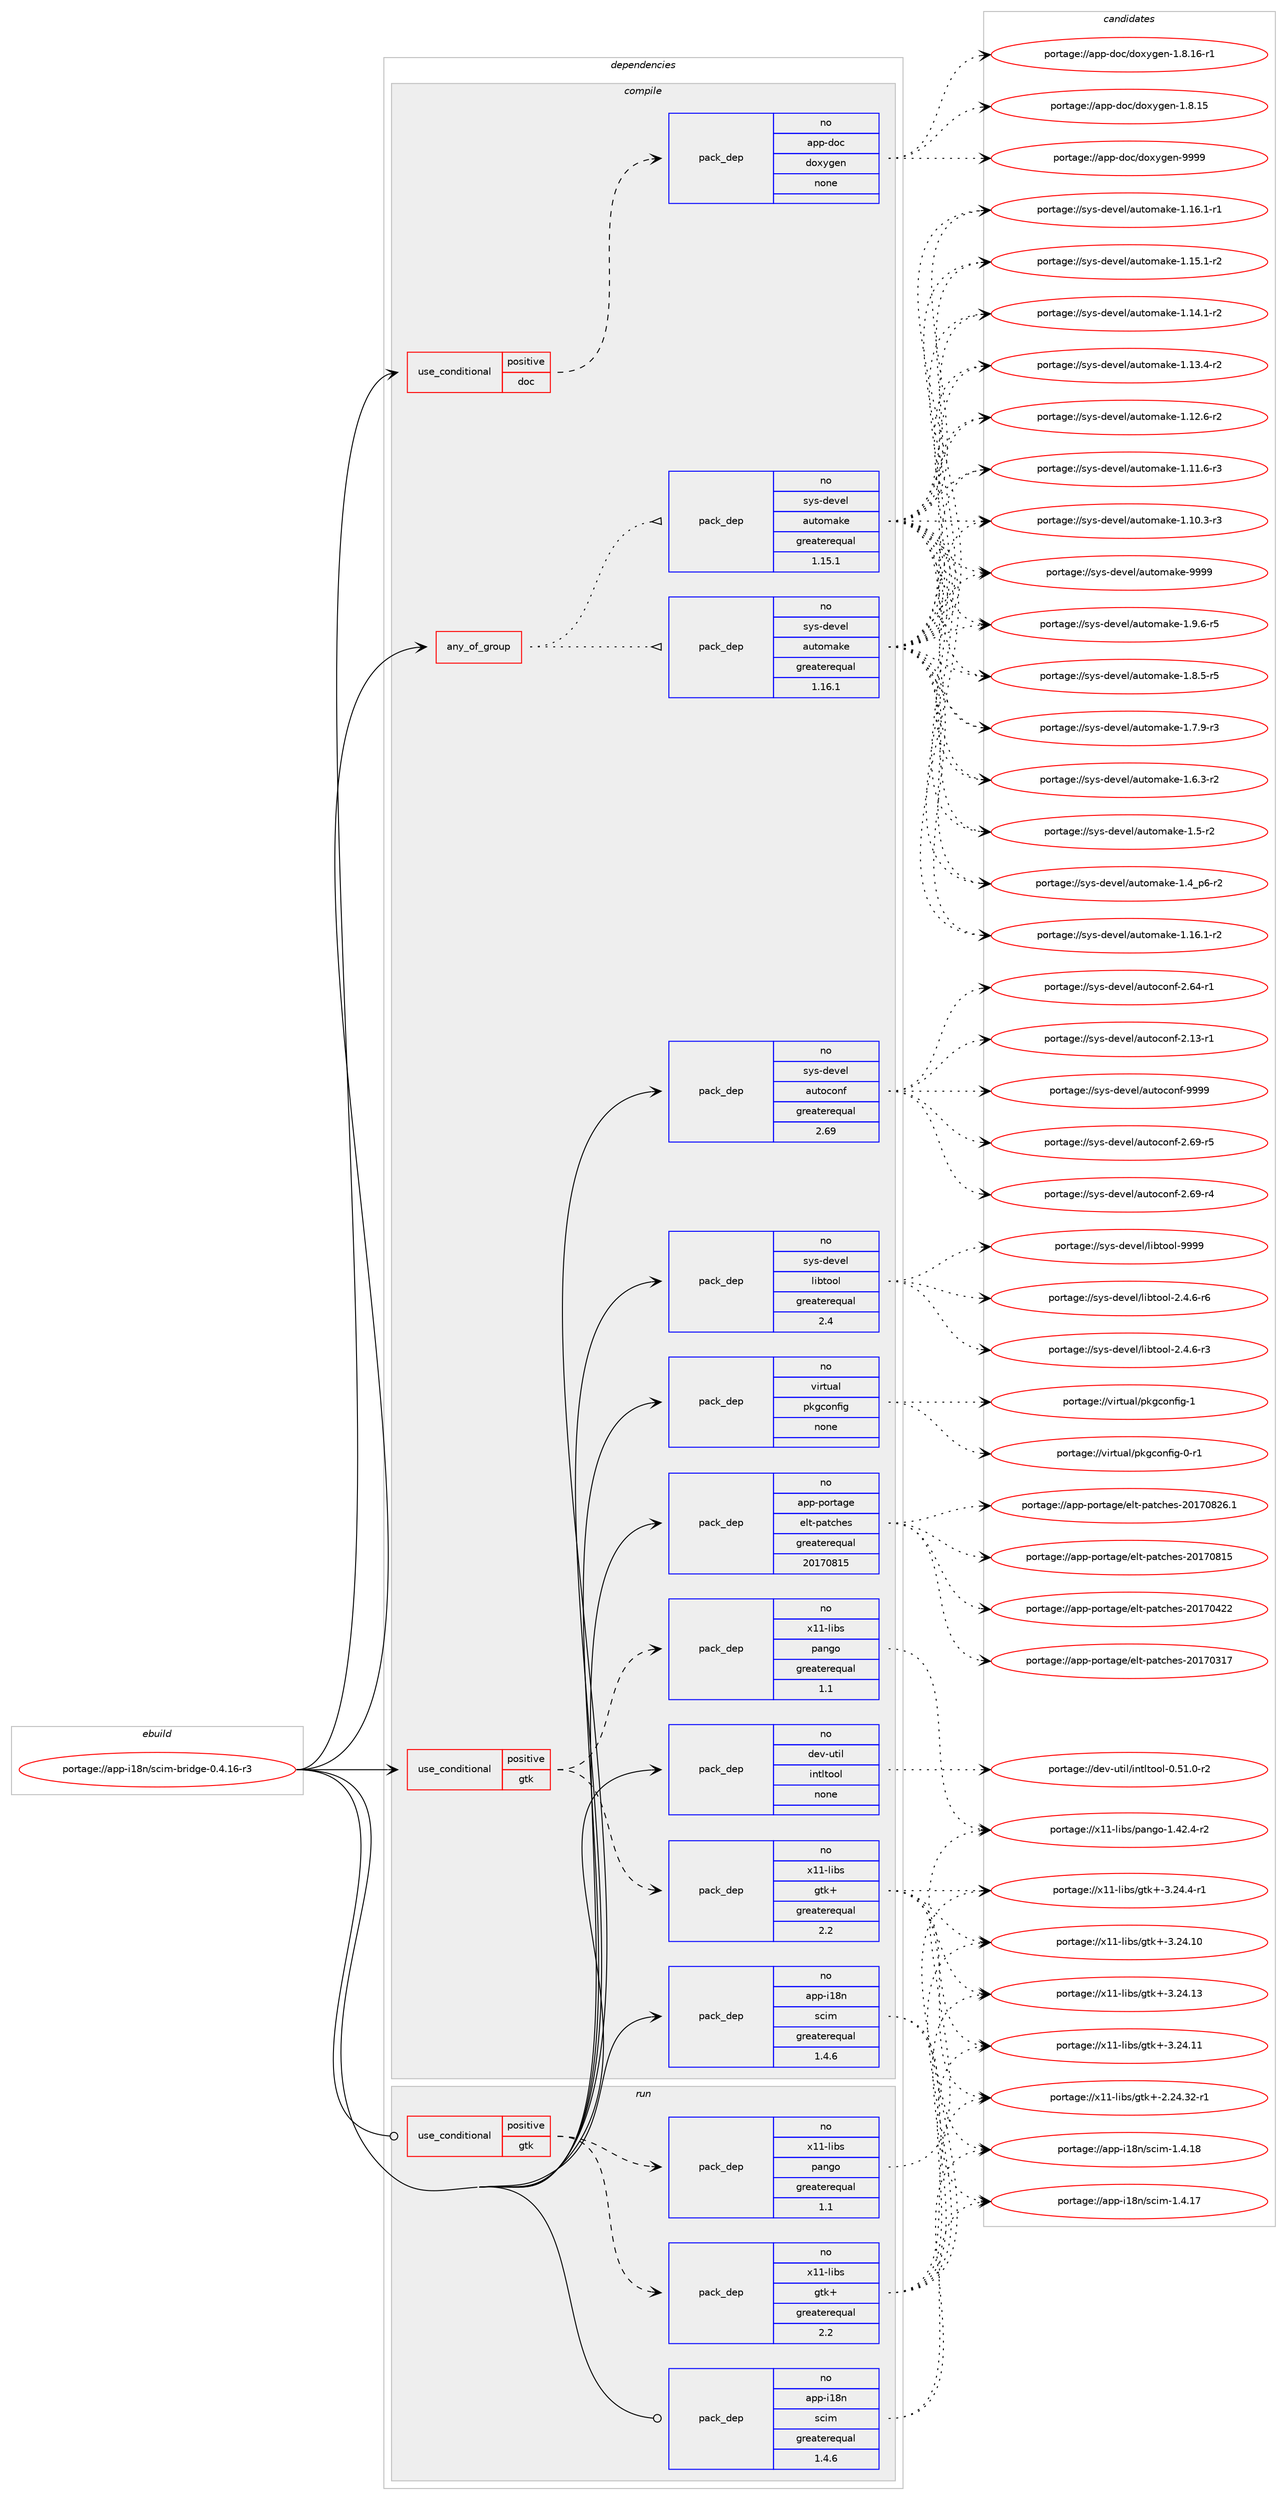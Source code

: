 digraph prolog {

# *************
# Graph options
# *************

newrank=true;
concentrate=true;
compound=true;
graph [rankdir=LR,fontname=Helvetica,fontsize=10,ranksep=1.5];#, ranksep=2.5, nodesep=0.2];
edge  [arrowhead=vee];
node  [fontname=Helvetica,fontsize=10];

# **********
# The ebuild
# **********

subgraph cluster_leftcol {
color=gray;
rank=same;
label=<<i>ebuild</i>>;
id [label="portage://app-i18n/scim-bridge-0.4.16-r3", color=red, width=4, href="../app-i18n/scim-bridge-0.4.16-r3.svg"];
}

# ****************
# The dependencies
# ****************

subgraph cluster_midcol {
color=gray;
label=<<i>dependencies</i>>;
subgraph cluster_compile {
fillcolor="#eeeeee";
style=filled;
label=<<i>compile</i>>;
subgraph any7992 {
dependency617143 [label=<<TABLE BORDER="0" CELLBORDER="1" CELLSPACING="0" CELLPADDING="4"><TR><TD CELLPADDING="10">any_of_group</TD></TR></TABLE>>, shape=none, color=red];subgraph pack464242 {
dependency617144 [label=<<TABLE BORDER="0" CELLBORDER="1" CELLSPACING="0" CELLPADDING="4" WIDTH="220"><TR><TD ROWSPAN="6" CELLPADDING="30">pack_dep</TD></TR><TR><TD WIDTH="110">no</TD></TR><TR><TD>sys-devel</TD></TR><TR><TD>automake</TD></TR><TR><TD>greaterequal</TD></TR><TR><TD>1.16.1</TD></TR></TABLE>>, shape=none, color=blue];
}
dependency617143:e -> dependency617144:w [weight=20,style="dotted",arrowhead="oinv"];
subgraph pack464243 {
dependency617145 [label=<<TABLE BORDER="0" CELLBORDER="1" CELLSPACING="0" CELLPADDING="4" WIDTH="220"><TR><TD ROWSPAN="6" CELLPADDING="30">pack_dep</TD></TR><TR><TD WIDTH="110">no</TD></TR><TR><TD>sys-devel</TD></TR><TR><TD>automake</TD></TR><TR><TD>greaterequal</TD></TR><TR><TD>1.15.1</TD></TR></TABLE>>, shape=none, color=blue];
}
dependency617143:e -> dependency617145:w [weight=20,style="dotted",arrowhead="oinv"];
}
id:e -> dependency617143:w [weight=20,style="solid",arrowhead="vee"];
subgraph cond144625 {
dependency617146 [label=<<TABLE BORDER="0" CELLBORDER="1" CELLSPACING="0" CELLPADDING="4"><TR><TD ROWSPAN="3" CELLPADDING="10">use_conditional</TD></TR><TR><TD>positive</TD></TR><TR><TD>doc</TD></TR></TABLE>>, shape=none, color=red];
subgraph pack464244 {
dependency617147 [label=<<TABLE BORDER="0" CELLBORDER="1" CELLSPACING="0" CELLPADDING="4" WIDTH="220"><TR><TD ROWSPAN="6" CELLPADDING="30">pack_dep</TD></TR><TR><TD WIDTH="110">no</TD></TR><TR><TD>app-doc</TD></TR><TR><TD>doxygen</TD></TR><TR><TD>none</TD></TR><TR><TD></TD></TR></TABLE>>, shape=none, color=blue];
}
dependency617146:e -> dependency617147:w [weight=20,style="dashed",arrowhead="vee"];
}
id:e -> dependency617146:w [weight=20,style="solid",arrowhead="vee"];
subgraph cond144626 {
dependency617148 [label=<<TABLE BORDER="0" CELLBORDER="1" CELLSPACING="0" CELLPADDING="4"><TR><TD ROWSPAN="3" CELLPADDING="10">use_conditional</TD></TR><TR><TD>positive</TD></TR><TR><TD>gtk</TD></TR></TABLE>>, shape=none, color=red];
subgraph pack464245 {
dependency617149 [label=<<TABLE BORDER="0" CELLBORDER="1" CELLSPACING="0" CELLPADDING="4" WIDTH="220"><TR><TD ROWSPAN="6" CELLPADDING="30">pack_dep</TD></TR><TR><TD WIDTH="110">no</TD></TR><TR><TD>x11-libs</TD></TR><TR><TD>gtk+</TD></TR><TR><TD>greaterequal</TD></TR><TR><TD>2.2</TD></TR></TABLE>>, shape=none, color=blue];
}
dependency617148:e -> dependency617149:w [weight=20,style="dashed",arrowhead="vee"];
subgraph pack464246 {
dependency617150 [label=<<TABLE BORDER="0" CELLBORDER="1" CELLSPACING="0" CELLPADDING="4" WIDTH="220"><TR><TD ROWSPAN="6" CELLPADDING="30">pack_dep</TD></TR><TR><TD WIDTH="110">no</TD></TR><TR><TD>x11-libs</TD></TR><TR><TD>pango</TD></TR><TR><TD>greaterequal</TD></TR><TR><TD>1.1</TD></TR></TABLE>>, shape=none, color=blue];
}
dependency617148:e -> dependency617150:w [weight=20,style="dashed",arrowhead="vee"];
}
id:e -> dependency617148:w [weight=20,style="solid",arrowhead="vee"];
subgraph pack464247 {
dependency617151 [label=<<TABLE BORDER="0" CELLBORDER="1" CELLSPACING="0" CELLPADDING="4" WIDTH="220"><TR><TD ROWSPAN="6" CELLPADDING="30">pack_dep</TD></TR><TR><TD WIDTH="110">no</TD></TR><TR><TD>app-i18n</TD></TR><TR><TD>scim</TD></TR><TR><TD>greaterequal</TD></TR><TR><TD>1.4.6</TD></TR></TABLE>>, shape=none, color=blue];
}
id:e -> dependency617151:w [weight=20,style="solid",arrowhead="vee"];
subgraph pack464248 {
dependency617152 [label=<<TABLE BORDER="0" CELLBORDER="1" CELLSPACING="0" CELLPADDING="4" WIDTH="220"><TR><TD ROWSPAN="6" CELLPADDING="30">pack_dep</TD></TR><TR><TD WIDTH="110">no</TD></TR><TR><TD>app-portage</TD></TR><TR><TD>elt-patches</TD></TR><TR><TD>greaterequal</TD></TR><TR><TD>20170815</TD></TR></TABLE>>, shape=none, color=blue];
}
id:e -> dependency617152:w [weight=20,style="solid",arrowhead="vee"];
subgraph pack464249 {
dependency617153 [label=<<TABLE BORDER="0" CELLBORDER="1" CELLSPACING="0" CELLPADDING="4" WIDTH="220"><TR><TD ROWSPAN="6" CELLPADDING="30">pack_dep</TD></TR><TR><TD WIDTH="110">no</TD></TR><TR><TD>dev-util</TD></TR><TR><TD>intltool</TD></TR><TR><TD>none</TD></TR><TR><TD></TD></TR></TABLE>>, shape=none, color=blue];
}
id:e -> dependency617153:w [weight=20,style="solid",arrowhead="vee"];
subgraph pack464250 {
dependency617154 [label=<<TABLE BORDER="0" CELLBORDER="1" CELLSPACING="0" CELLPADDING="4" WIDTH="220"><TR><TD ROWSPAN="6" CELLPADDING="30">pack_dep</TD></TR><TR><TD WIDTH="110">no</TD></TR><TR><TD>sys-devel</TD></TR><TR><TD>autoconf</TD></TR><TR><TD>greaterequal</TD></TR><TR><TD>2.69</TD></TR></TABLE>>, shape=none, color=blue];
}
id:e -> dependency617154:w [weight=20,style="solid",arrowhead="vee"];
subgraph pack464251 {
dependency617155 [label=<<TABLE BORDER="0" CELLBORDER="1" CELLSPACING="0" CELLPADDING="4" WIDTH="220"><TR><TD ROWSPAN="6" CELLPADDING="30">pack_dep</TD></TR><TR><TD WIDTH="110">no</TD></TR><TR><TD>sys-devel</TD></TR><TR><TD>libtool</TD></TR><TR><TD>greaterequal</TD></TR><TR><TD>2.4</TD></TR></TABLE>>, shape=none, color=blue];
}
id:e -> dependency617155:w [weight=20,style="solid",arrowhead="vee"];
subgraph pack464252 {
dependency617156 [label=<<TABLE BORDER="0" CELLBORDER="1" CELLSPACING="0" CELLPADDING="4" WIDTH="220"><TR><TD ROWSPAN="6" CELLPADDING="30">pack_dep</TD></TR><TR><TD WIDTH="110">no</TD></TR><TR><TD>virtual</TD></TR><TR><TD>pkgconfig</TD></TR><TR><TD>none</TD></TR><TR><TD></TD></TR></TABLE>>, shape=none, color=blue];
}
id:e -> dependency617156:w [weight=20,style="solid",arrowhead="vee"];
}
subgraph cluster_compileandrun {
fillcolor="#eeeeee";
style=filled;
label=<<i>compile and run</i>>;
}
subgraph cluster_run {
fillcolor="#eeeeee";
style=filled;
label=<<i>run</i>>;
subgraph cond144627 {
dependency617157 [label=<<TABLE BORDER="0" CELLBORDER="1" CELLSPACING="0" CELLPADDING="4"><TR><TD ROWSPAN="3" CELLPADDING="10">use_conditional</TD></TR><TR><TD>positive</TD></TR><TR><TD>gtk</TD></TR></TABLE>>, shape=none, color=red];
subgraph pack464253 {
dependency617158 [label=<<TABLE BORDER="0" CELLBORDER="1" CELLSPACING="0" CELLPADDING="4" WIDTH="220"><TR><TD ROWSPAN="6" CELLPADDING="30">pack_dep</TD></TR><TR><TD WIDTH="110">no</TD></TR><TR><TD>x11-libs</TD></TR><TR><TD>gtk+</TD></TR><TR><TD>greaterequal</TD></TR><TR><TD>2.2</TD></TR></TABLE>>, shape=none, color=blue];
}
dependency617157:e -> dependency617158:w [weight=20,style="dashed",arrowhead="vee"];
subgraph pack464254 {
dependency617159 [label=<<TABLE BORDER="0" CELLBORDER="1" CELLSPACING="0" CELLPADDING="4" WIDTH="220"><TR><TD ROWSPAN="6" CELLPADDING="30">pack_dep</TD></TR><TR><TD WIDTH="110">no</TD></TR><TR><TD>x11-libs</TD></TR><TR><TD>pango</TD></TR><TR><TD>greaterequal</TD></TR><TR><TD>1.1</TD></TR></TABLE>>, shape=none, color=blue];
}
dependency617157:e -> dependency617159:w [weight=20,style="dashed",arrowhead="vee"];
}
id:e -> dependency617157:w [weight=20,style="solid",arrowhead="odot"];
subgraph pack464255 {
dependency617160 [label=<<TABLE BORDER="0" CELLBORDER="1" CELLSPACING="0" CELLPADDING="4" WIDTH="220"><TR><TD ROWSPAN="6" CELLPADDING="30">pack_dep</TD></TR><TR><TD WIDTH="110">no</TD></TR><TR><TD>app-i18n</TD></TR><TR><TD>scim</TD></TR><TR><TD>greaterequal</TD></TR><TR><TD>1.4.6</TD></TR></TABLE>>, shape=none, color=blue];
}
id:e -> dependency617160:w [weight=20,style="solid",arrowhead="odot"];
}
}

# **************
# The candidates
# **************

subgraph cluster_choices {
rank=same;
color=gray;
label=<<i>candidates</i>>;

subgraph choice464242 {
color=black;
nodesep=1;
choice115121115451001011181011084797117116111109971071014557575757 [label="portage://sys-devel/automake-9999", color=red, width=4,href="../sys-devel/automake-9999.svg"];
choice115121115451001011181011084797117116111109971071014549465746544511453 [label="portage://sys-devel/automake-1.9.6-r5", color=red, width=4,href="../sys-devel/automake-1.9.6-r5.svg"];
choice115121115451001011181011084797117116111109971071014549465646534511453 [label="portage://sys-devel/automake-1.8.5-r5", color=red, width=4,href="../sys-devel/automake-1.8.5-r5.svg"];
choice115121115451001011181011084797117116111109971071014549465546574511451 [label="portage://sys-devel/automake-1.7.9-r3", color=red, width=4,href="../sys-devel/automake-1.7.9-r3.svg"];
choice115121115451001011181011084797117116111109971071014549465446514511450 [label="portage://sys-devel/automake-1.6.3-r2", color=red, width=4,href="../sys-devel/automake-1.6.3-r2.svg"];
choice11512111545100101118101108479711711611110997107101454946534511450 [label="portage://sys-devel/automake-1.5-r2", color=red, width=4,href="../sys-devel/automake-1.5-r2.svg"];
choice115121115451001011181011084797117116111109971071014549465295112544511450 [label="portage://sys-devel/automake-1.4_p6-r2", color=red, width=4,href="../sys-devel/automake-1.4_p6-r2.svg"];
choice11512111545100101118101108479711711611110997107101454946495446494511450 [label="portage://sys-devel/automake-1.16.1-r2", color=red, width=4,href="../sys-devel/automake-1.16.1-r2.svg"];
choice11512111545100101118101108479711711611110997107101454946495446494511449 [label="portage://sys-devel/automake-1.16.1-r1", color=red, width=4,href="../sys-devel/automake-1.16.1-r1.svg"];
choice11512111545100101118101108479711711611110997107101454946495346494511450 [label="portage://sys-devel/automake-1.15.1-r2", color=red, width=4,href="../sys-devel/automake-1.15.1-r2.svg"];
choice11512111545100101118101108479711711611110997107101454946495246494511450 [label="portage://sys-devel/automake-1.14.1-r2", color=red, width=4,href="../sys-devel/automake-1.14.1-r2.svg"];
choice11512111545100101118101108479711711611110997107101454946495146524511450 [label="portage://sys-devel/automake-1.13.4-r2", color=red, width=4,href="../sys-devel/automake-1.13.4-r2.svg"];
choice11512111545100101118101108479711711611110997107101454946495046544511450 [label="portage://sys-devel/automake-1.12.6-r2", color=red, width=4,href="../sys-devel/automake-1.12.6-r2.svg"];
choice11512111545100101118101108479711711611110997107101454946494946544511451 [label="portage://sys-devel/automake-1.11.6-r3", color=red, width=4,href="../sys-devel/automake-1.11.6-r3.svg"];
choice11512111545100101118101108479711711611110997107101454946494846514511451 [label="portage://sys-devel/automake-1.10.3-r3", color=red, width=4,href="../sys-devel/automake-1.10.3-r3.svg"];
dependency617144:e -> choice115121115451001011181011084797117116111109971071014557575757:w [style=dotted,weight="100"];
dependency617144:e -> choice115121115451001011181011084797117116111109971071014549465746544511453:w [style=dotted,weight="100"];
dependency617144:e -> choice115121115451001011181011084797117116111109971071014549465646534511453:w [style=dotted,weight="100"];
dependency617144:e -> choice115121115451001011181011084797117116111109971071014549465546574511451:w [style=dotted,weight="100"];
dependency617144:e -> choice115121115451001011181011084797117116111109971071014549465446514511450:w [style=dotted,weight="100"];
dependency617144:e -> choice11512111545100101118101108479711711611110997107101454946534511450:w [style=dotted,weight="100"];
dependency617144:e -> choice115121115451001011181011084797117116111109971071014549465295112544511450:w [style=dotted,weight="100"];
dependency617144:e -> choice11512111545100101118101108479711711611110997107101454946495446494511450:w [style=dotted,weight="100"];
dependency617144:e -> choice11512111545100101118101108479711711611110997107101454946495446494511449:w [style=dotted,weight="100"];
dependency617144:e -> choice11512111545100101118101108479711711611110997107101454946495346494511450:w [style=dotted,weight="100"];
dependency617144:e -> choice11512111545100101118101108479711711611110997107101454946495246494511450:w [style=dotted,weight="100"];
dependency617144:e -> choice11512111545100101118101108479711711611110997107101454946495146524511450:w [style=dotted,weight="100"];
dependency617144:e -> choice11512111545100101118101108479711711611110997107101454946495046544511450:w [style=dotted,weight="100"];
dependency617144:e -> choice11512111545100101118101108479711711611110997107101454946494946544511451:w [style=dotted,weight="100"];
dependency617144:e -> choice11512111545100101118101108479711711611110997107101454946494846514511451:w [style=dotted,weight="100"];
}
subgraph choice464243 {
color=black;
nodesep=1;
choice115121115451001011181011084797117116111109971071014557575757 [label="portage://sys-devel/automake-9999", color=red, width=4,href="../sys-devel/automake-9999.svg"];
choice115121115451001011181011084797117116111109971071014549465746544511453 [label="portage://sys-devel/automake-1.9.6-r5", color=red, width=4,href="../sys-devel/automake-1.9.6-r5.svg"];
choice115121115451001011181011084797117116111109971071014549465646534511453 [label="portage://sys-devel/automake-1.8.5-r5", color=red, width=4,href="../sys-devel/automake-1.8.5-r5.svg"];
choice115121115451001011181011084797117116111109971071014549465546574511451 [label="portage://sys-devel/automake-1.7.9-r3", color=red, width=4,href="../sys-devel/automake-1.7.9-r3.svg"];
choice115121115451001011181011084797117116111109971071014549465446514511450 [label="portage://sys-devel/automake-1.6.3-r2", color=red, width=4,href="../sys-devel/automake-1.6.3-r2.svg"];
choice11512111545100101118101108479711711611110997107101454946534511450 [label="portage://sys-devel/automake-1.5-r2", color=red, width=4,href="../sys-devel/automake-1.5-r2.svg"];
choice115121115451001011181011084797117116111109971071014549465295112544511450 [label="portage://sys-devel/automake-1.4_p6-r2", color=red, width=4,href="../sys-devel/automake-1.4_p6-r2.svg"];
choice11512111545100101118101108479711711611110997107101454946495446494511450 [label="portage://sys-devel/automake-1.16.1-r2", color=red, width=4,href="../sys-devel/automake-1.16.1-r2.svg"];
choice11512111545100101118101108479711711611110997107101454946495446494511449 [label="portage://sys-devel/automake-1.16.1-r1", color=red, width=4,href="../sys-devel/automake-1.16.1-r1.svg"];
choice11512111545100101118101108479711711611110997107101454946495346494511450 [label="portage://sys-devel/automake-1.15.1-r2", color=red, width=4,href="../sys-devel/automake-1.15.1-r2.svg"];
choice11512111545100101118101108479711711611110997107101454946495246494511450 [label="portage://sys-devel/automake-1.14.1-r2", color=red, width=4,href="../sys-devel/automake-1.14.1-r2.svg"];
choice11512111545100101118101108479711711611110997107101454946495146524511450 [label="portage://sys-devel/automake-1.13.4-r2", color=red, width=4,href="../sys-devel/automake-1.13.4-r2.svg"];
choice11512111545100101118101108479711711611110997107101454946495046544511450 [label="portage://sys-devel/automake-1.12.6-r2", color=red, width=4,href="../sys-devel/automake-1.12.6-r2.svg"];
choice11512111545100101118101108479711711611110997107101454946494946544511451 [label="portage://sys-devel/automake-1.11.6-r3", color=red, width=4,href="../sys-devel/automake-1.11.6-r3.svg"];
choice11512111545100101118101108479711711611110997107101454946494846514511451 [label="portage://sys-devel/automake-1.10.3-r3", color=red, width=4,href="../sys-devel/automake-1.10.3-r3.svg"];
dependency617145:e -> choice115121115451001011181011084797117116111109971071014557575757:w [style=dotted,weight="100"];
dependency617145:e -> choice115121115451001011181011084797117116111109971071014549465746544511453:w [style=dotted,weight="100"];
dependency617145:e -> choice115121115451001011181011084797117116111109971071014549465646534511453:w [style=dotted,weight="100"];
dependency617145:e -> choice115121115451001011181011084797117116111109971071014549465546574511451:w [style=dotted,weight="100"];
dependency617145:e -> choice115121115451001011181011084797117116111109971071014549465446514511450:w [style=dotted,weight="100"];
dependency617145:e -> choice11512111545100101118101108479711711611110997107101454946534511450:w [style=dotted,weight="100"];
dependency617145:e -> choice115121115451001011181011084797117116111109971071014549465295112544511450:w [style=dotted,weight="100"];
dependency617145:e -> choice11512111545100101118101108479711711611110997107101454946495446494511450:w [style=dotted,weight="100"];
dependency617145:e -> choice11512111545100101118101108479711711611110997107101454946495446494511449:w [style=dotted,weight="100"];
dependency617145:e -> choice11512111545100101118101108479711711611110997107101454946495346494511450:w [style=dotted,weight="100"];
dependency617145:e -> choice11512111545100101118101108479711711611110997107101454946495246494511450:w [style=dotted,weight="100"];
dependency617145:e -> choice11512111545100101118101108479711711611110997107101454946495146524511450:w [style=dotted,weight="100"];
dependency617145:e -> choice11512111545100101118101108479711711611110997107101454946495046544511450:w [style=dotted,weight="100"];
dependency617145:e -> choice11512111545100101118101108479711711611110997107101454946494946544511451:w [style=dotted,weight="100"];
dependency617145:e -> choice11512111545100101118101108479711711611110997107101454946494846514511451:w [style=dotted,weight="100"];
}
subgraph choice464244 {
color=black;
nodesep=1;
choice971121124510011199471001111201211031011104557575757 [label="portage://app-doc/doxygen-9999", color=red, width=4,href="../app-doc/doxygen-9999.svg"];
choice97112112451001119947100111120121103101110454946564649544511449 [label="portage://app-doc/doxygen-1.8.16-r1", color=red, width=4,href="../app-doc/doxygen-1.8.16-r1.svg"];
choice9711211245100111994710011112012110310111045494656464953 [label="portage://app-doc/doxygen-1.8.15", color=red, width=4,href="../app-doc/doxygen-1.8.15.svg"];
dependency617147:e -> choice971121124510011199471001111201211031011104557575757:w [style=dotted,weight="100"];
dependency617147:e -> choice97112112451001119947100111120121103101110454946564649544511449:w [style=dotted,weight="100"];
dependency617147:e -> choice9711211245100111994710011112012110310111045494656464953:w [style=dotted,weight="100"];
}
subgraph choice464245 {
color=black;
nodesep=1;
choice120494945108105981154710311610743455146505246524511449 [label="portage://x11-libs/gtk+-3.24.4-r1", color=red, width=4,href="../x11-libs/gtk+-3.24.4-r1.svg"];
choice1204949451081059811547103116107434551465052464951 [label="portage://x11-libs/gtk+-3.24.13", color=red, width=4,href="../x11-libs/gtk+-3.24.13.svg"];
choice1204949451081059811547103116107434551465052464949 [label="portage://x11-libs/gtk+-3.24.11", color=red, width=4,href="../x11-libs/gtk+-3.24.11.svg"];
choice1204949451081059811547103116107434551465052464948 [label="portage://x11-libs/gtk+-3.24.10", color=red, width=4,href="../x11-libs/gtk+-3.24.10.svg"];
choice12049494510810598115471031161074345504650524651504511449 [label="portage://x11-libs/gtk+-2.24.32-r1", color=red, width=4,href="../x11-libs/gtk+-2.24.32-r1.svg"];
dependency617149:e -> choice120494945108105981154710311610743455146505246524511449:w [style=dotted,weight="100"];
dependency617149:e -> choice1204949451081059811547103116107434551465052464951:w [style=dotted,weight="100"];
dependency617149:e -> choice1204949451081059811547103116107434551465052464949:w [style=dotted,weight="100"];
dependency617149:e -> choice1204949451081059811547103116107434551465052464948:w [style=dotted,weight="100"];
dependency617149:e -> choice12049494510810598115471031161074345504650524651504511449:w [style=dotted,weight="100"];
}
subgraph choice464246 {
color=black;
nodesep=1;
choice120494945108105981154711297110103111454946525046524511450 [label="portage://x11-libs/pango-1.42.4-r2", color=red, width=4,href="../x11-libs/pango-1.42.4-r2.svg"];
dependency617150:e -> choice120494945108105981154711297110103111454946525046524511450:w [style=dotted,weight="100"];
}
subgraph choice464247 {
color=black;
nodesep=1;
choice97112112451054956110471159910510945494652464956 [label="portage://app-i18n/scim-1.4.18", color=red, width=4,href="../app-i18n/scim-1.4.18.svg"];
choice97112112451054956110471159910510945494652464955 [label="portage://app-i18n/scim-1.4.17", color=red, width=4,href="../app-i18n/scim-1.4.17.svg"];
dependency617151:e -> choice97112112451054956110471159910510945494652464956:w [style=dotted,weight="100"];
dependency617151:e -> choice97112112451054956110471159910510945494652464955:w [style=dotted,weight="100"];
}
subgraph choice464248 {
color=black;
nodesep=1;
choice971121124511211111411697103101471011081164511297116991041011154550484955485650544649 [label="portage://app-portage/elt-patches-20170826.1", color=red, width=4,href="../app-portage/elt-patches-20170826.1.svg"];
choice97112112451121111141169710310147101108116451129711699104101115455048495548564953 [label="portage://app-portage/elt-patches-20170815", color=red, width=4,href="../app-portage/elt-patches-20170815.svg"];
choice97112112451121111141169710310147101108116451129711699104101115455048495548525050 [label="portage://app-portage/elt-patches-20170422", color=red, width=4,href="../app-portage/elt-patches-20170422.svg"];
choice97112112451121111141169710310147101108116451129711699104101115455048495548514955 [label="portage://app-portage/elt-patches-20170317", color=red, width=4,href="../app-portage/elt-patches-20170317.svg"];
dependency617152:e -> choice971121124511211111411697103101471011081164511297116991041011154550484955485650544649:w [style=dotted,weight="100"];
dependency617152:e -> choice97112112451121111141169710310147101108116451129711699104101115455048495548564953:w [style=dotted,weight="100"];
dependency617152:e -> choice97112112451121111141169710310147101108116451129711699104101115455048495548525050:w [style=dotted,weight="100"];
dependency617152:e -> choice97112112451121111141169710310147101108116451129711699104101115455048495548514955:w [style=dotted,weight="100"];
}
subgraph choice464249 {
color=black;
nodesep=1;
choice1001011184511711610510847105110116108116111111108454846534946484511450 [label="portage://dev-util/intltool-0.51.0-r2", color=red, width=4,href="../dev-util/intltool-0.51.0-r2.svg"];
dependency617153:e -> choice1001011184511711610510847105110116108116111111108454846534946484511450:w [style=dotted,weight="100"];
}
subgraph choice464250 {
color=black;
nodesep=1;
choice115121115451001011181011084797117116111991111101024557575757 [label="portage://sys-devel/autoconf-9999", color=red, width=4,href="../sys-devel/autoconf-9999.svg"];
choice1151211154510010111810110847971171161119911111010245504654574511453 [label="portage://sys-devel/autoconf-2.69-r5", color=red, width=4,href="../sys-devel/autoconf-2.69-r5.svg"];
choice1151211154510010111810110847971171161119911111010245504654574511452 [label="portage://sys-devel/autoconf-2.69-r4", color=red, width=4,href="../sys-devel/autoconf-2.69-r4.svg"];
choice1151211154510010111810110847971171161119911111010245504654524511449 [label="portage://sys-devel/autoconf-2.64-r1", color=red, width=4,href="../sys-devel/autoconf-2.64-r1.svg"];
choice1151211154510010111810110847971171161119911111010245504649514511449 [label="portage://sys-devel/autoconf-2.13-r1", color=red, width=4,href="../sys-devel/autoconf-2.13-r1.svg"];
dependency617154:e -> choice115121115451001011181011084797117116111991111101024557575757:w [style=dotted,weight="100"];
dependency617154:e -> choice1151211154510010111810110847971171161119911111010245504654574511453:w [style=dotted,weight="100"];
dependency617154:e -> choice1151211154510010111810110847971171161119911111010245504654574511452:w [style=dotted,weight="100"];
dependency617154:e -> choice1151211154510010111810110847971171161119911111010245504654524511449:w [style=dotted,weight="100"];
dependency617154:e -> choice1151211154510010111810110847971171161119911111010245504649514511449:w [style=dotted,weight="100"];
}
subgraph choice464251 {
color=black;
nodesep=1;
choice1151211154510010111810110847108105981161111111084557575757 [label="portage://sys-devel/libtool-9999", color=red, width=4,href="../sys-devel/libtool-9999.svg"];
choice1151211154510010111810110847108105981161111111084550465246544511454 [label="portage://sys-devel/libtool-2.4.6-r6", color=red, width=4,href="../sys-devel/libtool-2.4.6-r6.svg"];
choice1151211154510010111810110847108105981161111111084550465246544511451 [label="portage://sys-devel/libtool-2.4.6-r3", color=red, width=4,href="../sys-devel/libtool-2.4.6-r3.svg"];
dependency617155:e -> choice1151211154510010111810110847108105981161111111084557575757:w [style=dotted,weight="100"];
dependency617155:e -> choice1151211154510010111810110847108105981161111111084550465246544511454:w [style=dotted,weight="100"];
dependency617155:e -> choice1151211154510010111810110847108105981161111111084550465246544511451:w [style=dotted,weight="100"];
}
subgraph choice464252 {
color=black;
nodesep=1;
choice1181051141161179710847112107103991111101021051034549 [label="portage://virtual/pkgconfig-1", color=red, width=4,href="../virtual/pkgconfig-1.svg"];
choice11810511411611797108471121071039911111010210510345484511449 [label="portage://virtual/pkgconfig-0-r1", color=red, width=4,href="../virtual/pkgconfig-0-r1.svg"];
dependency617156:e -> choice1181051141161179710847112107103991111101021051034549:w [style=dotted,weight="100"];
dependency617156:e -> choice11810511411611797108471121071039911111010210510345484511449:w [style=dotted,weight="100"];
}
subgraph choice464253 {
color=black;
nodesep=1;
choice120494945108105981154710311610743455146505246524511449 [label="portage://x11-libs/gtk+-3.24.4-r1", color=red, width=4,href="../x11-libs/gtk+-3.24.4-r1.svg"];
choice1204949451081059811547103116107434551465052464951 [label="portage://x11-libs/gtk+-3.24.13", color=red, width=4,href="../x11-libs/gtk+-3.24.13.svg"];
choice1204949451081059811547103116107434551465052464949 [label="portage://x11-libs/gtk+-3.24.11", color=red, width=4,href="../x11-libs/gtk+-3.24.11.svg"];
choice1204949451081059811547103116107434551465052464948 [label="portage://x11-libs/gtk+-3.24.10", color=red, width=4,href="../x11-libs/gtk+-3.24.10.svg"];
choice12049494510810598115471031161074345504650524651504511449 [label="portage://x11-libs/gtk+-2.24.32-r1", color=red, width=4,href="../x11-libs/gtk+-2.24.32-r1.svg"];
dependency617158:e -> choice120494945108105981154710311610743455146505246524511449:w [style=dotted,weight="100"];
dependency617158:e -> choice1204949451081059811547103116107434551465052464951:w [style=dotted,weight="100"];
dependency617158:e -> choice1204949451081059811547103116107434551465052464949:w [style=dotted,weight="100"];
dependency617158:e -> choice1204949451081059811547103116107434551465052464948:w [style=dotted,weight="100"];
dependency617158:e -> choice12049494510810598115471031161074345504650524651504511449:w [style=dotted,weight="100"];
}
subgraph choice464254 {
color=black;
nodesep=1;
choice120494945108105981154711297110103111454946525046524511450 [label="portage://x11-libs/pango-1.42.4-r2", color=red, width=4,href="../x11-libs/pango-1.42.4-r2.svg"];
dependency617159:e -> choice120494945108105981154711297110103111454946525046524511450:w [style=dotted,weight="100"];
}
subgraph choice464255 {
color=black;
nodesep=1;
choice97112112451054956110471159910510945494652464956 [label="portage://app-i18n/scim-1.4.18", color=red, width=4,href="../app-i18n/scim-1.4.18.svg"];
choice97112112451054956110471159910510945494652464955 [label="portage://app-i18n/scim-1.4.17", color=red, width=4,href="../app-i18n/scim-1.4.17.svg"];
dependency617160:e -> choice97112112451054956110471159910510945494652464956:w [style=dotted,weight="100"];
dependency617160:e -> choice97112112451054956110471159910510945494652464955:w [style=dotted,weight="100"];
}
}

}
